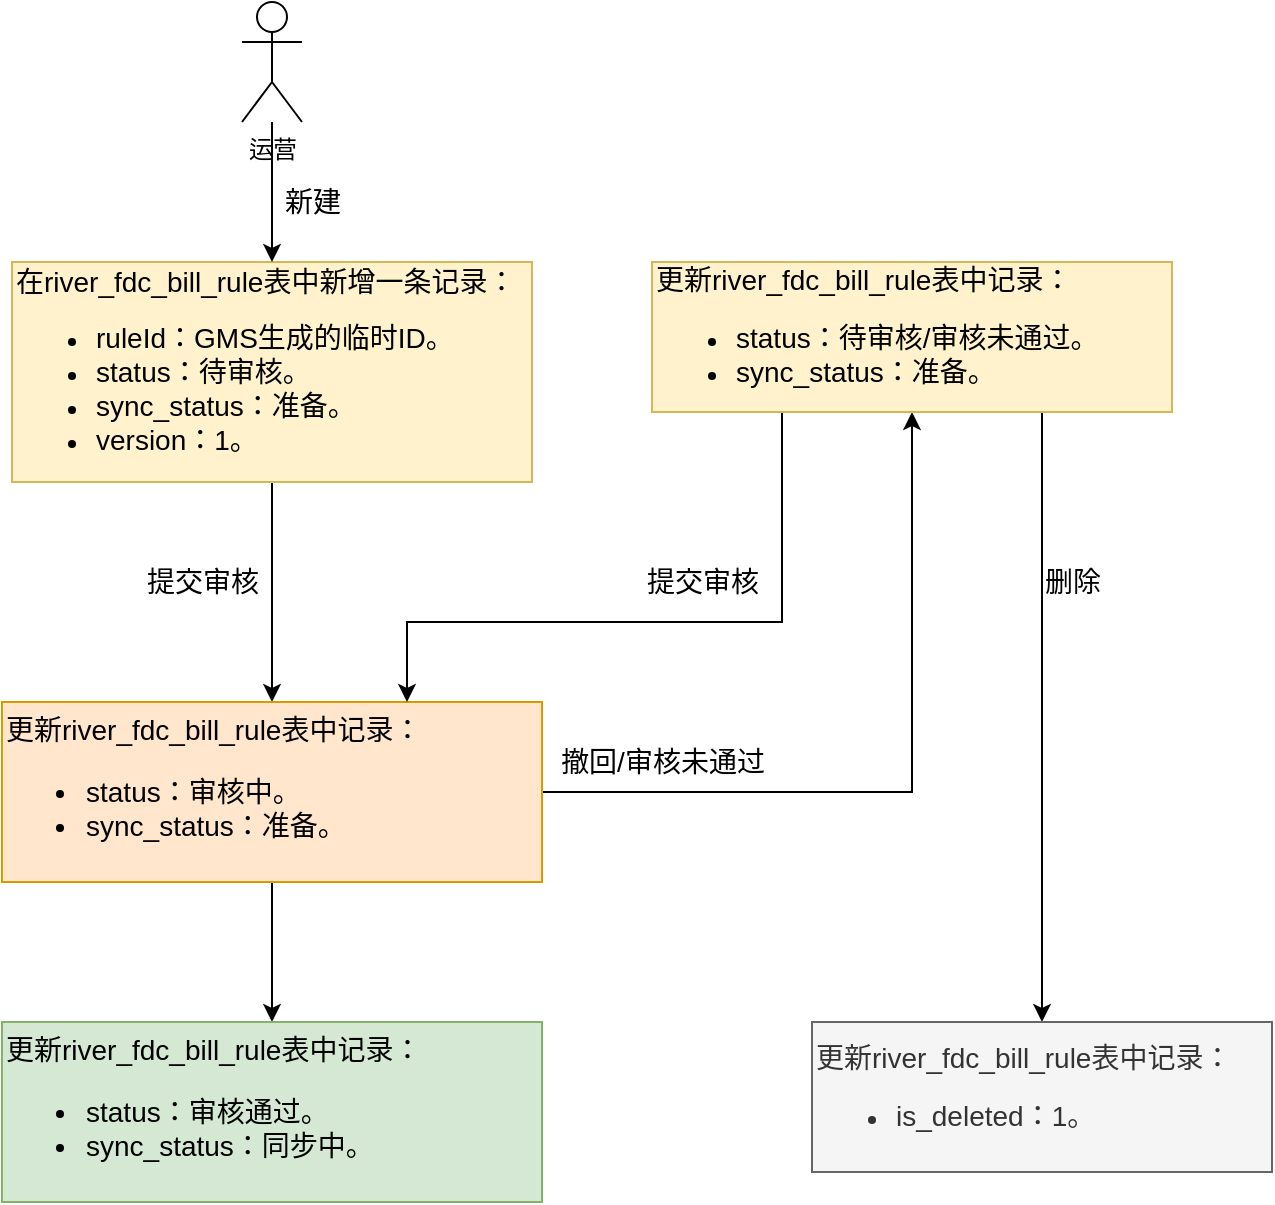 <mxfile version="14.2.9" type="github">
  <diagram id="mXoa0eSgYvrqmYaV__g0" name="Page-1">
    <mxGraphModel dx="786" dy="514" grid="1" gridSize="10" guides="1" tooltips="1" connect="1" arrows="1" fold="1" page="1" pageScale="1" pageWidth="827" pageHeight="1169" math="0" shadow="0">
      <root>
        <mxCell id="0" />
        <mxCell id="1" parent="0" />
        <mxCell id="XLO7Y9AQhhBaWEBVcjyQ-9" style="edgeStyle=orthogonalEdgeStyle;rounded=0;orthogonalLoop=1;jettySize=auto;html=1;exitX=0.5;exitY=1;exitDx=0;exitDy=0;entryX=0.5;entryY=0;entryDx=0;entryDy=0;" edge="1" parent="1" source="XLO7Y9AQhhBaWEBVcjyQ-1" target="XLO7Y9AQhhBaWEBVcjyQ-7">
          <mxGeometry relative="1" as="geometry" />
        </mxCell>
        <mxCell id="XLO7Y9AQhhBaWEBVcjyQ-1" value="&lt;div&gt;&lt;font style=&quot;font-size: 14px&quot;&gt;在river_fdc_bill_rule表中新增一条记录：&lt;/font&gt;&lt;/div&gt;&lt;div&gt;&lt;ul&gt;&lt;li&gt;&lt;font style=&quot;font-size: 14px&quot;&gt;ruleId：GMS生成的临时ID。&lt;/font&gt;&lt;/li&gt;&lt;li&gt;&lt;font style=&quot;font-size: 14px&quot;&gt;status：待审核。&lt;/font&gt;&lt;/li&gt;&lt;li&gt;&lt;font style=&quot;font-size: 14px&quot;&gt;sync_status：准备。&lt;/font&gt;&lt;/li&gt;&lt;li&gt;&lt;font style=&quot;font-size: 14px&quot;&gt;version：1。&lt;/font&gt;&lt;/li&gt;&lt;/ul&gt;&lt;/div&gt;" style="rounded=0;whiteSpace=wrap;html=1;align=left;fillColor=#fff2cc;strokeColor=#d6b656;" vertex="1" parent="1">
          <mxGeometry x="130" y="130" width="260" height="110" as="geometry" />
        </mxCell>
        <mxCell id="XLO7Y9AQhhBaWEBVcjyQ-30" style="edgeStyle=orthogonalEdgeStyle;rounded=0;orthogonalLoop=1;jettySize=auto;html=1;entryX=0.5;entryY=0;entryDx=0;entryDy=0;fontSize=14;" edge="1" parent="1" source="XLO7Y9AQhhBaWEBVcjyQ-3" target="XLO7Y9AQhhBaWEBVcjyQ-1">
          <mxGeometry relative="1" as="geometry" />
        </mxCell>
        <mxCell id="XLO7Y9AQhhBaWEBVcjyQ-3" value="运营" style="shape=umlActor;verticalLabelPosition=bottom;verticalAlign=top;html=1;outlineConnect=0;" vertex="1" parent="1">
          <mxGeometry x="245" width="30" height="60" as="geometry" />
        </mxCell>
        <mxCell id="XLO7Y9AQhhBaWEBVcjyQ-13" style="edgeStyle=orthogonalEdgeStyle;rounded=0;orthogonalLoop=1;jettySize=auto;html=1;exitX=0.5;exitY=1;exitDx=0;exitDy=0;fontSize=14;" edge="1" parent="1" source="XLO7Y9AQhhBaWEBVcjyQ-7" target="XLO7Y9AQhhBaWEBVcjyQ-12">
          <mxGeometry relative="1" as="geometry" />
        </mxCell>
        <mxCell id="XLO7Y9AQhhBaWEBVcjyQ-32" style="edgeStyle=orthogonalEdgeStyle;rounded=0;orthogonalLoop=1;jettySize=auto;html=1;exitX=1;exitY=0.5;exitDx=0;exitDy=0;entryX=0.5;entryY=1;entryDx=0;entryDy=0;fontSize=14;" edge="1" parent="1" source="XLO7Y9AQhhBaWEBVcjyQ-7" target="XLO7Y9AQhhBaWEBVcjyQ-22">
          <mxGeometry relative="1" as="geometry" />
        </mxCell>
        <mxCell id="XLO7Y9AQhhBaWEBVcjyQ-7" value="更新river_fdc_bill_rule表中记录：&lt;br style=&quot;font-size: 14px&quot;&gt;&lt;ul style=&quot;font-size: 14px&quot;&gt;&lt;li style=&quot;font-size: 14px&quot;&gt;status：审核中。&lt;/li&gt;&lt;li style=&quot;font-size: 14px&quot;&gt;sync_status：准备。&lt;/li&gt;&lt;/ul&gt;" style="rounded=0;align=left;whiteSpace=wrap;html=1;fontSize=14;fillColor=#ffe6cc;strokeColor=#d79b00;" vertex="1" parent="1">
          <mxGeometry x="125" y="350" width="270" height="90" as="geometry" />
        </mxCell>
        <mxCell id="XLO7Y9AQhhBaWEBVcjyQ-10" value="&lt;font style=&quot;font-size: 14px&quot;&gt;提交审核&lt;/font&gt;" style="text;html=1;align=center;verticalAlign=middle;resizable=0;points=[];autosize=1;" vertex="1" parent="1">
          <mxGeometry x="190" y="280" width="70" height="20" as="geometry" />
        </mxCell>
        <mxCell id="XLO7Y9AQhhBaWEBVcjyQ-11" value="新建" style="text;html=1;align=center;verticalAlign=middle;resizable=0;points=[];autosize=1;fontSize=14;" vertex="1" parent="1">
          <mxGeometry x="260" y="90" width="40" height="20" as="geometry" />
        </mxCell>
        <mxCell id="XLO7Y9AQhhBaWEBVcjyQ-12" value="更新river_fdc_bill_rule表中记录：&lt;br style=&quot;font-size: 14px&quot;&gt;&lt;ul style=&quot;font-size: 14px&quot;&gt;&lt;li style=&quot;font-size: 14px&quot;&gt;status：审核通过。&lt;/li&gt;&lt;li style=&quot;font-size: 14px&quot;&gt;sync_status：同步中。&lt;/li&gt;&lt;/ul&gt;" style="rounded=0;align=left;whiteSpace=wrap;html=1;fontSize=14;fillColor=#d5e8d4;strokeColor=#82b366;" vertex="1" parent="1">
          <mxGeometry x="125" y="510" width="270" height="90" as="geometry" />
        </mxCell>
        <mxCell id="XLO7Y9AQhhBaWEBVcjyQ-33" style="edgeStyle=orthogonalEdgeStyle;rounded=0;orthogonalLoop=1;jettySize=auto;html=1;exitX=0.25;exitY=1;exitDx=0;exitDy=0;entryX=0.75;entryY=0;entryDx=0;entryDy=0;fontSize=14;" edge="1" parent="1" source="XLO7Y9AQhhBaWEBVcjyQ-22" target="XLO7Y9AQhhBaWEBVcjyQ-7">
          <mxGeometry relative="1" as="geometry">
            <Array as="points">
              <mxPoint x="515" y="310" />
              <mxPoint x="328" y="310" />
            </Array>
          </mxGeometry>
        </mxCell>
        <mxCell id="XLO7Y9AQhhBaWEBVcjyQ-34" style="edgeStyle=orthogonalEdgeStyle;rounded=0;orthogonalLoop=1;jettySize=auto;html=1;exitX=0.75;exitY=1;exitDx=0;exitDy=0;entryX=0.5;entryY=0;entryDx=0;entryDy=0;fontSize=14;" edge="1" parent="1" source="XLO7Y9AQhhBaWEBVcjyQ-22" target="XLO7Y9AQhhBaWEBVcjyQ-27">
          <mxGeometry relative="1" as="geometry" />
        </mxCell>
        <mxCell id="XLO7Y9AQhhBaWEBVcjyQ-22" value="&lt;div&gt;&lt;font style=&quot;font-size: 14px&quot;&gt;更新river_fdc_bill_rule表中记录：&lt;/font&gt;&lt;/div&gt;&lt;div&gt;&lt;ul&gt;&lt;li&gt;&lt;font style=&quot;font-size: 14px&quot;&gt;status：待审核/审核未通过。&lt;/font&gt;&lt;/li&gt;&lt;li&gt;&lt;font style=&quot;font-size: 14px&quot;&gt;sync_status：准备。&lt;/font&gt;&lt;/li&gt;&lt;/ul&gt;&lt;/div&gt;" style="rounded=0;whiteSpace=wrap;html=1;align=left;fillColor=#fff2cc;strokeColor=#d6b656;" vertex="1" parent="1">
          <mxGeometry x="450" y="130" width="260" height="75" as="geometry" />
        </mxCell>
        <mxCell id="XLO7Y9AQhhBaWEBVcjyQ-24" value="撤回/审核未通过" style="text;html=1;align=center;verticalAlign=middle;resizable=0;points=[];autosize=1;fontSize=14;" vertex="1" parent="1">
          <mxGeometry x="395" y="370" width="120" height="20" as="geometry" />
        </mxCell>
        <mxCell id="XLO7Y9AQhhBaWEBVcjyQ-26" value="&lt;font style=&quot;font-size: 14px&quot;&gt;提交审核&lt;/font&gt;" style="text;html=1;align=center;verticalAlign=middle;resizable=0;points=[];autosize=1;" vertex="1" parent="1">
          <mxGeometry x="440" y="280" width="70" height="20" as="geometry" />
        </mxCell>
        <mxCell id="XLO7Y9AQhhBaWEBVcjyQ-27" value="&lt;div&gt;&lt;font style=&quot;font-size: 14px&quot;&gt;更新river_fdc_bill_rule表中记录：&lt;/font&gt;&lt;/div&gt;&lt;div&gt;&lt;ul&gt;&lt;li&gt;&lt;span style=&quot;font-size: 14px&quot;&gt;is_deleted：1。&lt;br&gt;&lt;/span&gt;&lt;/li&gt;&lt;/ul&gt;&lt;/div&gt;" style="rounded=0;whiteSpace=wrap;html=1;align=left;fillColor=#f5f5f5;strokeColor=#666666;fontColor=#333333;" vertex="1" parent="1">
          <mxGeometry x="530" y="510" width="230" height="75" as="geometry" />
        </mxCell>
        <mxCell id="XLO7Y9AQhhBaWEBVcjyQ-29" value="删除" style="text;html=1;align=center;verticalAlign=middle;resizable=0;points=[];autosize=1;fontSize=14;" vertex="1" parent="1">
          <mxGeometry x="640" y="280" width="40" height="20" as="geometry" />
        </mxCell>
      </root>
    </mxGraphModel>
  </diagram>
</mxfile>
